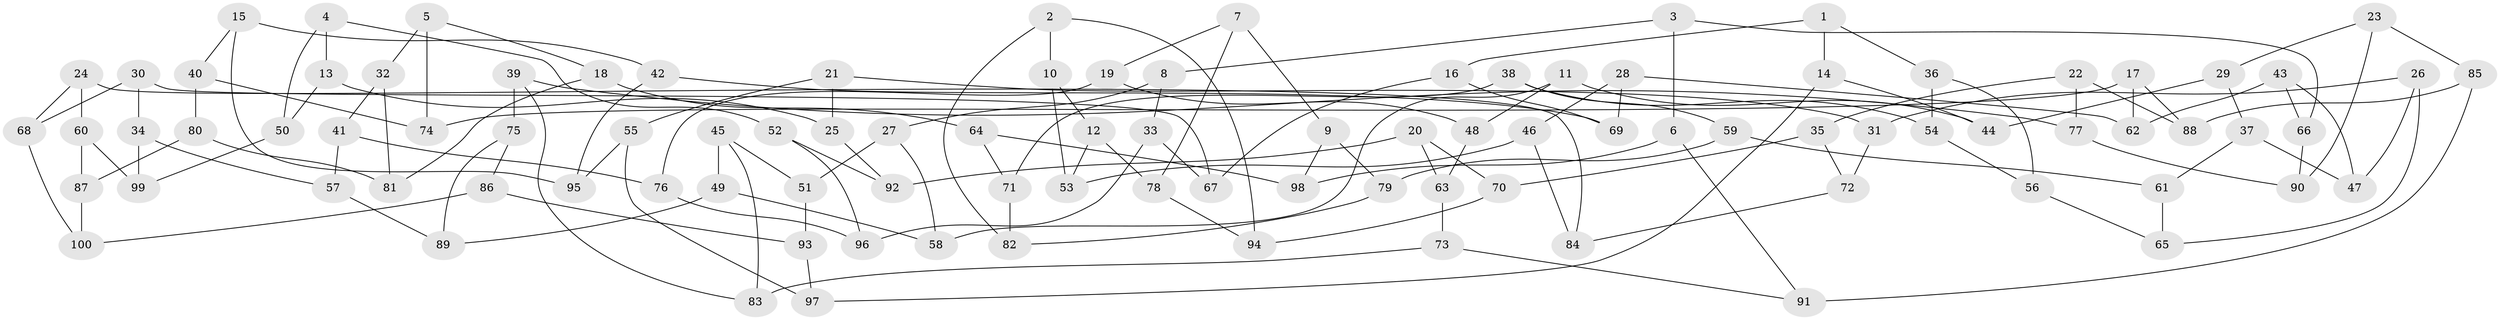 // Generated by graph-tools (version 1.1) at 2025/11/02/21/25 10:11:15]
// undirected, 100 vertices, 150 edges
graph export_dot {
graph [start="1"]
  node [color=gray90,style=filled];
  1;
  2;
  3;
  4;
  5;
  6;
  7;
  8;
  9;
  10;
  11;
  12;
  13;
  14;
  15;
  16;
  17;
  18;
  19;
  20;
  21;
  22;
  23;
  24;
  25;
  26;
  27;
  28;
  29;
  30;
  31;
  32;
  33;
  34;
  35;
  36;
  37;
  38;
  39;
  40;
  41;
  42;
  43;
  44;
  45;
  46;
  47;
  48;
  49;
  50;
  51;
  52;
  53;
  54;
  55;
  56;
  57;
  58;
  59;
  60;
  61;
  62;
  63;
  64;
  65;
  66;
  67;
  68;
  69;
  70;
  71;
  72;
  73;
  74;
  75;
  76;
  77;
  78;
  79;
  80;
  81;
  82;
  83;
  84;
  85;
  86;
  87;
  88;
  89;
  90;
  91;
  92;
  93;
  94;
  95;
  96;
  97;
  98;
  99;
  100;
  1 -- 16;
  1 -- 36;
  1 -- 14;
  2 -- 94;
  2 -- 10;
  2 -- 82;
  3 -- 6;
  3 -- 8;
  3 -- 66;
  4 -- 13;
  4 -- 52;
  4 -- 50;
  5 -- 18;
  5 -- 74;
  5 -- 32;
  6 -- 91;
  6 -- 98;
  7 -- 78;
  7 -- 19;
  7 -- 9;
  8 -- 33;
  8 -- 27;
  9 -- 98;
  9 -- 79;
  10 -- 12;
  10 -- 53;
  11 -- 44;
  11 -- 48;
  11 -- 58;
  12 -- 78;
  12 -- 53;
  13 -- 25;
  13 -- 50;
  14 -- 44;
  14 -- 97;
  15 -- 40;
  15 -- 95;
  15 -- 42;
  16 -- 67;
  16 -- 69;
  17 -- 74;
  17 -- 88;
  17 -- 62;
  18 -- 64;
  18 -- 81;
  19 -- 76;
  19 -- 48;
  20 -- 63;
  20 -- 70;
  20 -- 92;
  21 -- 25;
  21 -- 55;
  21 -- 31;
  22 -- 88;
  22 -- 35;
  22 -- 77;
  23 -- 90;
  23 -- 85;
  23 -- 29;
  24 -- 68;
  24 -- 84;
  24 -- 60;
  25 -- 92;
  26 -- 65;
  26 -- 31;
  26 -- 47;
  27 -- 51;
  27 -- 58;
  28 -- 69;
  28 -- 62;
  28 -- 46;
  29 -- 44;
  29 -- 37;
  30 -- 67;
  30 -- 34;
  30 -- 68;
  31 -- 72;
  32 -- 81;
  32 -- 41;
  33 -- 67;
  33 -- 96;
  34 -- 99;
  34 -- 57;
  35 -- 72;
  35 -- 70;
  36 -- 56;
  36 -- 54;
  37 -- 61;
  37 -- 47;
  38 -- 71;
  38 -- 59;
  38 -- 54;
  39 -- 83;
  39 -- 77;
  39 -- 75;
  40 -- 80;
  40 -- 74;
  41 -- 76;
  41 -- 57;
  42 -- 69;
  42 -- 95;
  43 -- 47;
  43 -- 66;
  43 -- 62;
  45 -- 51;
  45 -- 49;
  45 -- 83;
  46 -- 53;
  46 -- 84;
  48 -- 63;
  49 -- 89;
  49 -- 58;
  50 -- 99;
  51 -- 93;
  52 -- 96;
  52 -- 92;
  54 -- 56;
  55 -- 95;
  55 -- 97;
  56 -- 65;
  57 -- 89;
  59 -- 61;
  59 -- 79;
  60 -- 87;
  60 -- 99;
  61 -- 65;
  63 -- 73;
  64 -- 98;
  64 -- 71;
  66 -- 90;
  68 -- 100;
  70 -- 94;
  71 -- 82;
  72 -- 84;
  73 -- 83;
  73 -- 91;
  75 -- 89;
  75 -- 86;
  76 -- 96;
  77 -- 90;
  78 -- 94;
  79 -- 82;
  80 -- 87;
  80 -- 81;
  85 -- 88;
  85 -- 91;
  86 -- 100;
  86 -- 93;
  87 -- 100;
  93 -- 97;
}
